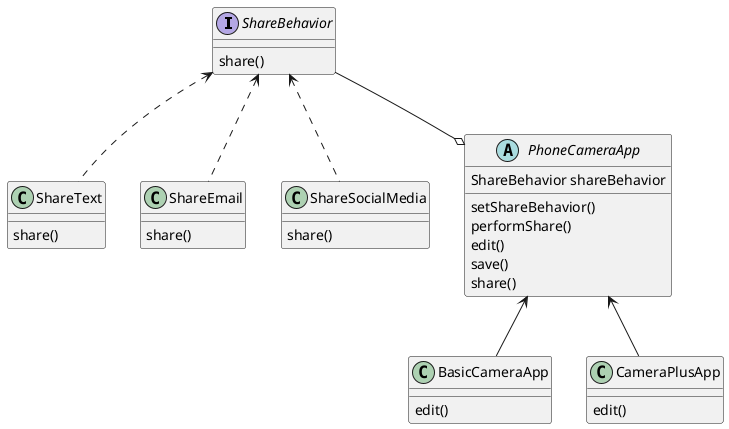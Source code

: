 @startuml

interface "ShareBehavior" {
    {method} share()
}

class "ShareText"{
    {method} share()   
}

class "ShareEmail"{
    {method} share()   
}

class "ShareSocialMedia"{
    {method} share()   
}

abstract class  "PhoneCameraApp" {
    {field} ShareBehavior shareBehavior
    {method} setShareBehavior()
    {method} performShare()
    {method} edit()
    {method} save()
    {method} share()
}

class "BasicCameraApp" {
    {method} edit()
}

class "CameraPlusApp" {
    {method} edit()
}

ShareBehavior <.. ShareText
ShareBehavior <.. ShareEmail
ShareBehavior <.. ShareSocialMedia
ShareBehavior --o PhoneCameraApp
PhoneCameraApp <-- BasicCameraApp
PhoneCameraApp <-- CameraPlusApp
@enduml